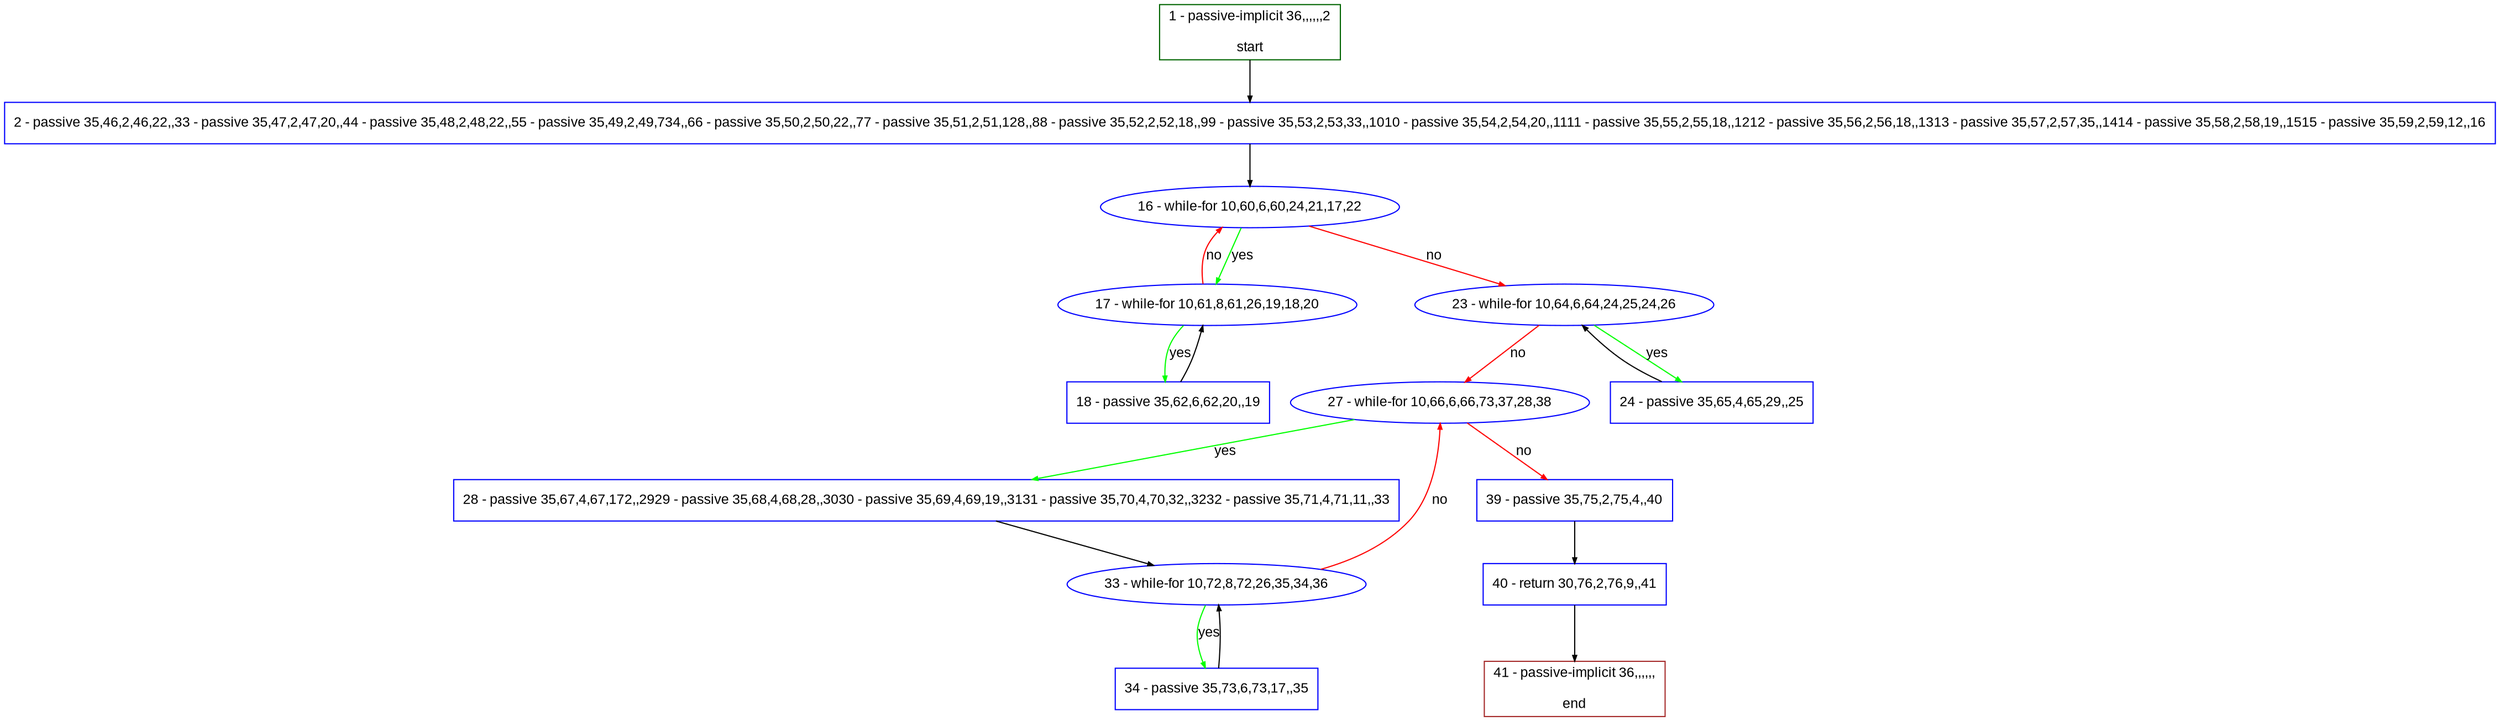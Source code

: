 digraph "" {
  graph [pack="true", label="", fontsize="12", packmode="clust", fontname="Arial", fillcolor="#FFFFCC", bgcolor="white", style="rounded,filled", compound="true"];
  node [node_initialized="no", label="", color="grey", fontsize="12", fillcolor="white", fontname="Arial", style="filled", shape="rectangle", compound="true", fixedsize="false"];
  edge [fontcolor="black", arrowhead="normal", arrowtail="none", arrowsize="0.5", ltail="", label="", color="black", fontsize="12", lhead="", fontname="Arial", dir="forward", compound="true"];
  __N1 [label="2 - passive 35,46,2,46,22,,33 - passive 35,47,2,47,20,,44 - passive 35,48,2,48,22,,55 - passive 35,49,2,49,734,,66 - passive 35,50,2,50,22,,77 - passive 35,51,2,51,128,,88 - passive 35,52,2,52,18,,99 - passive 35,53,2,53,33,,1010 - passive 35,54,2,54,20,,1111 - passive 35,55,2,55,18,,1212 - passive 35,56,2,56,18,,1313 - passive 35,57,2,57,35,,1414 - passive 35,58,2,58,19,,1515 - passive 35,59,2,59,12,,16", color="#0000ff", fillcolor="#ffffff", style="filled", shape="box"];
  __N2 [label="1 - passive-implicit 36,,,,,,2\n\nstart", color="#006400", fillcolor="#ffffff", style="filled", shape="box"];
  __N3 [label="16 - while-for 10,60,6,60,24,21,17,22", color="#0000ff", fillcolor="#ffffff", style="filled", shape="oval"];
  __N4 [label="17 - while-for 10,61,8,61,26,19,18,20", color="#0000ff", fillcolor="#ffffff", style="filled", shape="oval"];
  __N5 [label="23 - while-for 10,64,6,64,24,25,24,26", color="#0000ff", fillcolor="#ffffff", style="filled", shape="oval"];
  __N6 [label="18 - passive 35,62,6,62,20,,19", color="#0000ff", fillcolor="#ffffff", style="filled", shape="box"];
  __N7 [label="24 - passive 35,65,4,65,29,,25", color="#0000ff", fillcolor="#ffffff", style="filled", shape="box"];
  __N8 [label="27 - while-for 10,66,6,66,73,37,28,38", color="#0000ff", fillcolor="#ffffff", style="filled", shape="oval"];
  __N9 [label="28 - passive 35,67,4,67,172,,2929 - passive 35,68,4,68,28,,3030 - passive 35,69,4,69,19,,3131 - passive 35,70,4,70,32,,3232 - passive 35,71,4,71,11,,33", color="#0000ff", fillcolor="#ffffff", style="filled", shape="box"];
  __N10 [label="39 - passive 35,75,2,75,4,,40", color="#0000ff", fillcolor="#ffffff", style="filled", shape="box"];
  __N11 [label="33 - while-for 10,72,8,72,26,35,34,36", color="#0000ff", fillcolor="#ffffff", style="filled", shape="oval"];
  __N12 [label="34 - passive 35,73,6,73,17,,35", color="#0000ff", fillcolor="#ffffff", style="filled", shape="box"];
  __N13 [label="40 - return 30,76,2,76,9,,41", color="#0000ff", fillcolor="#ffffff", style="filled", shape="box"];
  __N14 [label="41 - passive-implicit 36,,,,,,\n\nend", color="#a52a2a", fillcolor="#ffffff", style="filled", shape="box"];
  __N2 -> __N1 [arrowhead="normal", arrowtail="none", color="#000000", label="", dir="forward"];
  __N1 -> __N3 [arrowhead="normal", arrowtail="none", color="#000000", label="", dir="forward"];
  __N3 -> __N4 [arrowhead="normal", arrowtail="none", color="#00ff00", label="yes", dir="forward"];
  __N4 -> __N3 [arrowhead="normal", arrowtail="none", color="#ff0000", label="no", dir="forward"];
  __N3 -> __N5 [arrowhead="normal", arrowtail="none", color="#ff0000", label="no", dir="forward"];
  __N4 -> __N6 [arrowhead="normal", arrowtail="none", color="#00ff00", label="yes", dir="forward"];
  __N6 -> __N4 [arrowhead="normal", arrowtail="none", color="#000000", label="", dir="forward"];
  __N5 -> __N7 [arrowhead="normal", arrowtail="none", color="#00ff00", label="yes", dir="forward"];
  __N7 -> __N5 [arrowhead="normal", arrowtail="none", color="#000000", label="", dir="forward"];
  __N5 -> __N8 [arrowhead="normal", arrowtail="none", color="#ff0000", label="no", dir="forward"];
  __N8 -> __N9 [arrowhead="normal", arrowtail="none", color="#00ff00", label="yes", dir="forward"];
  __N8 -> __N10 [arrowhead="normal", arrowtail="none", color="#ff0000", label="no", dir="forward"];
  __N9 -> __N11 [arrowhead="normal", arrowtail="none", color="#000000", label="", dir="forward"];
  __N11 -> __N8 [arrowhead="normal", arrowtail="none", color="#ff0000", label="no", dir="forward"];
  __N11 -> __N12 [arrowhead="normal", arrowtail="none", color="#00ff00", label="yes", dir="forward"];
  __N12 -> __N11 [arrowhead="normal", arrowtail="none", color="#000000", label="", dir="forward"];
  __N10 -> __N13 [arrowhead="normal", arrowtail="none", color="#000000", label="", dir="forward"];
  __N13 -> __N14 [arrowhead="normal", arrowtail="none", color="#000000", label="", dir="forward"];
}
